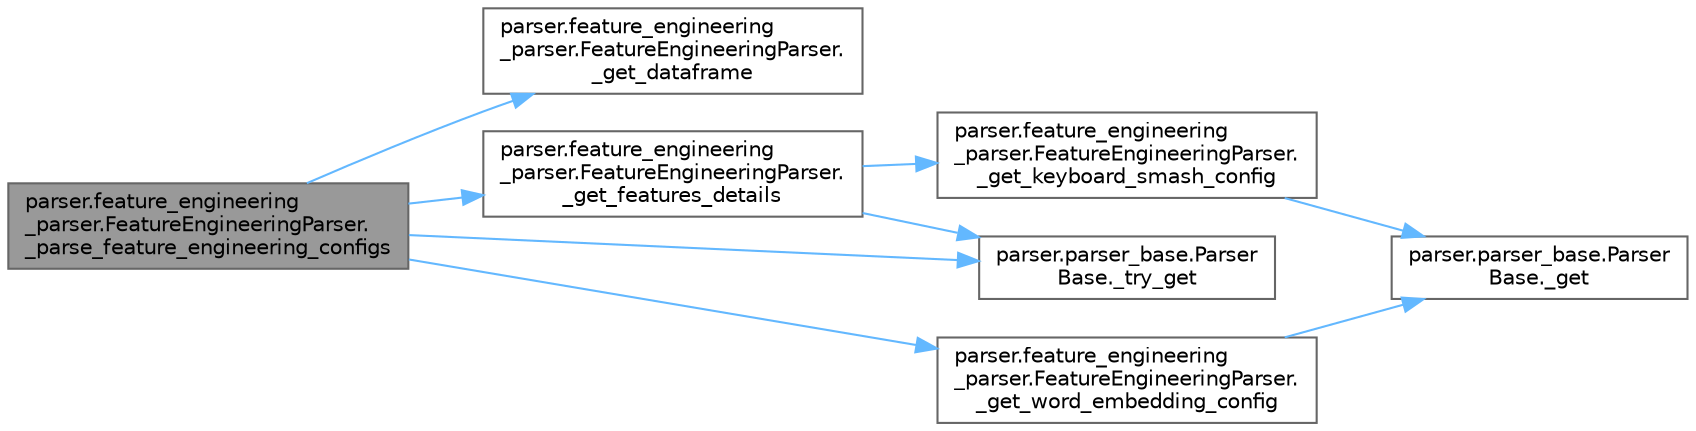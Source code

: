 digraph "parser.feature_engineering_parser.FeatureEngineeringParser._parse_feature_engineering_configs"
{
 // INTERACTIVE_SVG=YES
 // LATEX_PDF_SIZE
  bgcolor="transparent";
  edge [fontname=Helvetica,fontsize=10,labelfontname=Helvetica,labelfontsize=10];
  node [fontname=Helvetica,fontsize=10,shape=box,height=0.2,width=0.4];
  rankdir="LR";
  Node1 [label="parser.feature_engineering\l_parser.FeatureEngineeringParser.\l_parse_feature_engineering_configs",height=0.2,width=0.4,color="gray40", fillcolor="grey60", style="filled", fontcolor="black",tooltip=" "];
  Node1 -> Node2 [color="steelblue1",style="solid"];
  Node2 [label="parser.feature_engineering\l_parser.FeatureEngineeringParser.\l_get_dataframe",height=0.2,width=0.4,color="grey40", fillcolor="white", style="filled",URL="$classparser_1_1feature__engineering__parser_1_1_feature_engineering_parser.html#a45885972d2b20fce9ed4ec92db343bf4",tooltip=" "];
  Node1 -> Node3 [color="steelblue1",style="solid"];
  Node3 [label="parser.feature_engineering\l_parser.FeatureEngineeringParser.\l_get_features_details",height=0.2,width=0.4,color="grey40", fillcolor="white", style="filled",URL="$classparser_1_1feature__engineering__parser_1_1_feature_engineering_parser.html#a0679d43d692b709c02d4ab0f55672bb3",tooltip=" "];
  Node3 -> Node4 [color="steelblue1",style="solid"];
  Node4 [label="parser.feature_engineering\l_parser.FeatureEngineeringParser.\l_get_keyboard_smash_config",height=0.2,width=0.4,color="grey40", fillcolor="white", style="filled",URL="$classparser_1_1feature__engineering__parser_1_1_feature_engineering_parser.html#a4d09f5672b729cc629610f8560714527",tooltip=" "];
  Node4 -> Node5 [color="steelblue1",style="solid"];
  Node5 [label="parser.parser_base.Parser\lBase._get",height=0.2,width=0.4,color="grey40", fillcolor="white", style="filled",URL="$classparser_1_1parser__base_1_1_parser_base.html#a2eafe46a0dfd547f102a6afcee176311",tooltip=" "];
  Node3 -> Node6 [color="steelblue1",style="solid"];
  Node6 [label="parser.parser_base.Parser\lBase._try_get",height=0.2,width=0.4,color="grey40", fillcolor="white", style="filled",URL="$classparser_1_1parser__base_1_1_parser_base.html#a5d88e7661694746fee4816141582c3a7",tooltip=" "];
  Node1 -> Node7 [color="steelblue1",style="solid"];
  Node7 [label="parser.feature_engineering\l_parser.FeatureEngineeringParser.\l_get_word_embedding_config",height=0.2,width=0.4,color="grey40", fillcolor="white", style="filled",URL="$classparser_1_1feature__engineering__parser_1_1_feature_engineering_parser.html#a43218d1380171031cecf28cabf2ea9fe",tooltip=" "];
  Node7 -> Node5 [color="steelblue1",style="solid"];
  Node1 -> Node6 [color="steelblue1",style="solid"];
}
